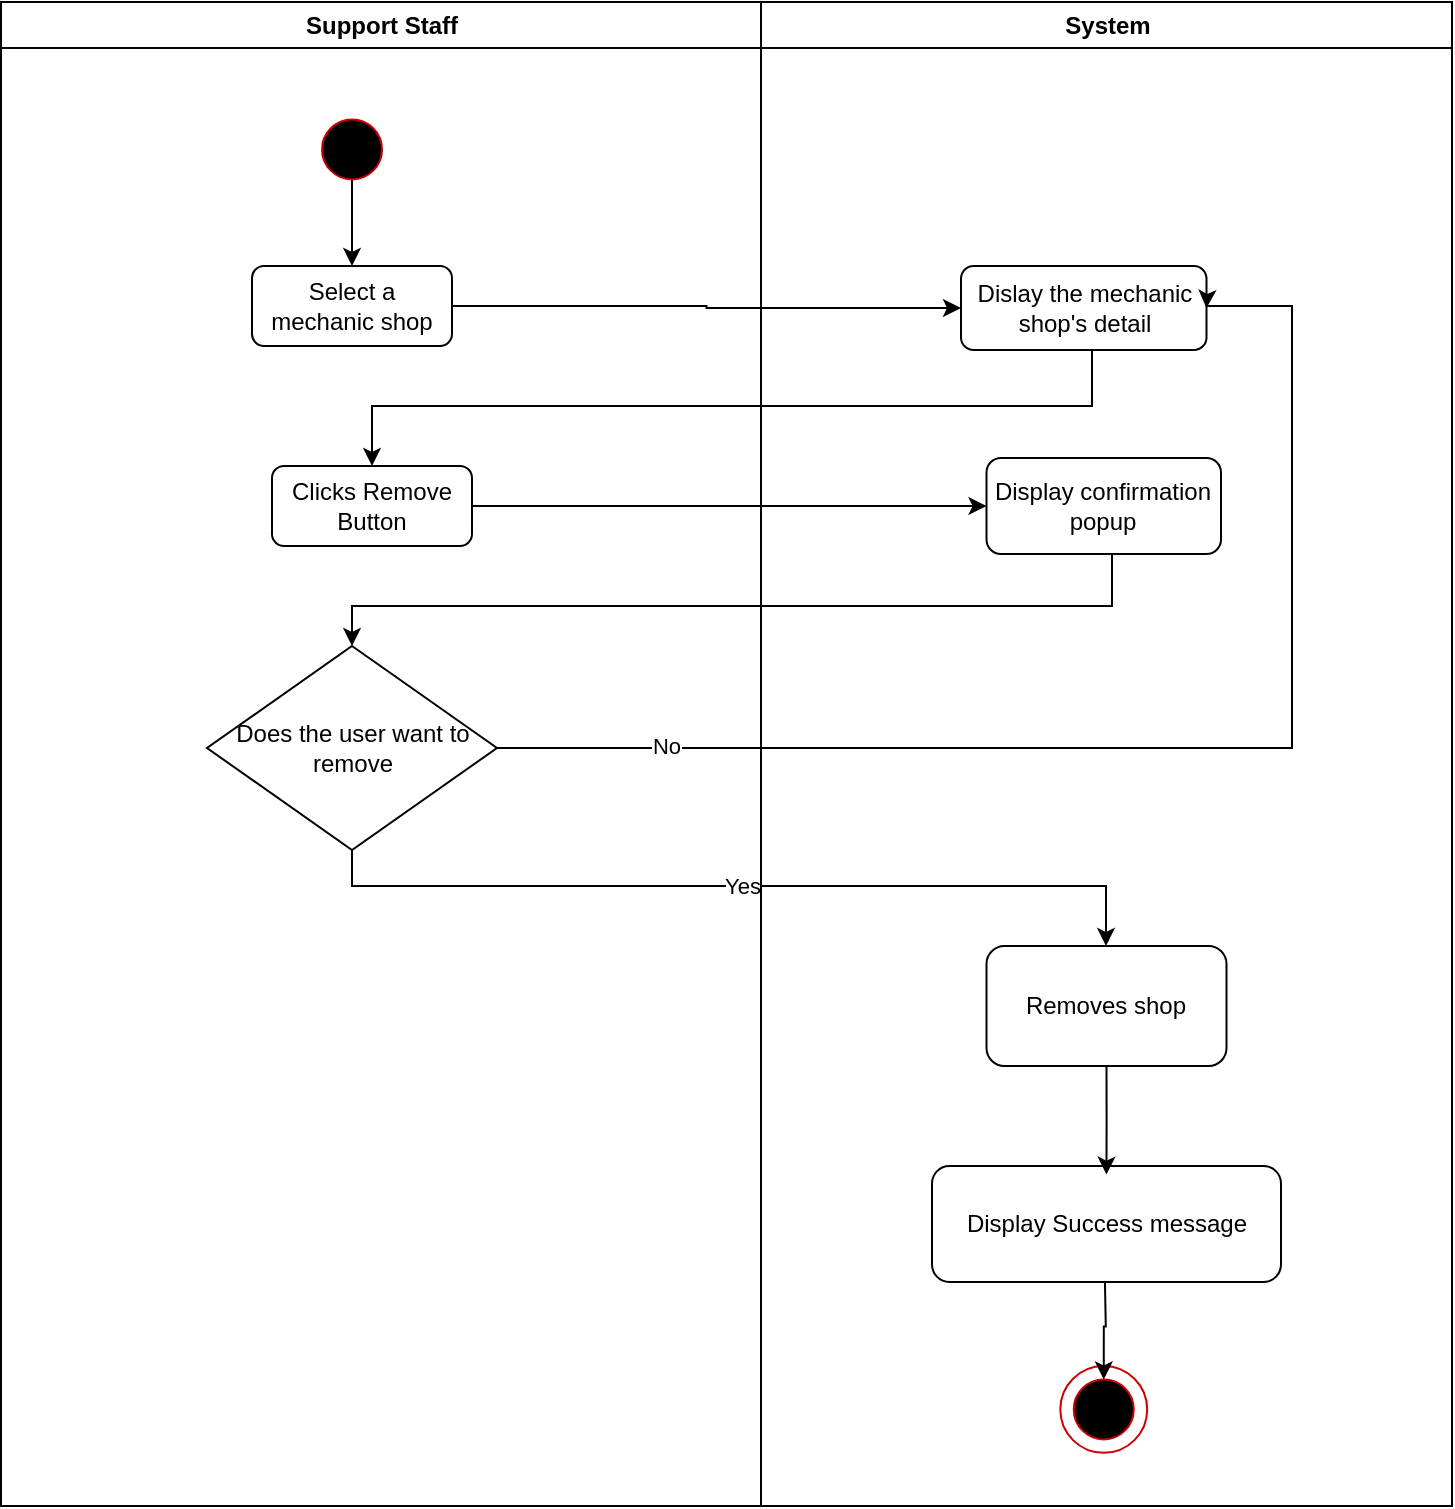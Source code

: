 <mxfile version="20.2.3" type="device"><diagram id="f21jqebHXc8sCw1EVBal" name="Page-1"><mxGraphModel dx="1221" dy="811" grid="1" gridSize="10" guides="1" tooltips="1" connect="1" arrows="1" fold="1" page="1" pageScale="1" pageWidth="2336" pageHeight="1654" math="0" shadow="0"><root><mxCell id="0"/><mxCell id="1" parent="0"/><mxCell id="kJCKMmayvweKYYSEYtNk-1" value="Support Staff" style="swimlane;whiteSpace=wrap;movable=0;" parent="1" vertex="1"><mxGeometry x="174.5" y="138" width="380" height="752" as="geometry"/></mxCell><mxCell id="kJCKMmayvweKYYSEYtNk-4" value="" style="edgeStyle=orthogonalEdgeStyle;rounded=0;orthogonalLoop=1;jettySize=auto;html=1;entryX=0.5;entryY=0;entryDx=0;entryDy=0;" parent="kJCKMmayvweKYYSEYtNk-1" source="kJCKMmayvweKYYSEYtNk-7" target="kJCKMmayvweKYYSEYtNk-8" edge="1"><mxGeometry relative="1" as="geometry"><mxPoint x="75.5" y="122" as="targetPoint"/></mxGeometry></mxCell><mxCell id="kJCKMmayvweKYYSEYtNk-5" value="" style="group" parent="kJCKMmayvweKYYSEYtNk-1" vertex="1" connectable="0"><mxGeometry x="153.79" y="52" width="43.43" height="43.43" as="geometry"/></mxCell><mxCell id="kJCKMmayvweKYYSEYtNk-7" value="" style="ellipse;whiteSpace=wrap;html=1;aspect=fixed;fillColor=#000000;strokeColor=#CC0000;" parent="kJCKMmayvweKYYSEYtNk-5" vertex="1"><mxGeometry x="6.72" y="6.71" width="30" height="30" as="geometry"/></mxCell><mxCell id="kJCKMmayvweKYYSEYtNk-8" value="Select a mechanic shop" style="rounded=1;whiteSpace=wrap;html=1;" parent="kJCKMmayvweKYYSEYtNk-1" vertex="1"><mxGeometry x="125.5" y="132" width="100" height="40" as="geometry"/></mxCell><mxCell id="kJCKMmayvweKYYSEYtNk-9" value="Clicks Remove Button" style="rounded=1;whiteSpace=wrap;html=1;" parent="kJCKMmayvweKYYSEYtNk-1" vertex="1"><mxGeometry x="135.5" y="232" width="100" height="40" as="geometry"/></mxCell><mxCell id="kJCKMmayvweKYYSEYtNk-24" value="Does the user want to remove" style="rhombus;whiteSpace=wrap;html=1;" parent="kJCKMmayvweKYYSEYtNk-1" vertex="1"><mxGeometry x="103" y="322" width="145" height="102" as="geometry"/></mxCell><mxCell id="kJCKMmayvweKYYSEYtNk-10" value="System" style="swimlane;whiteSpace=wrap;movable=0;" parent="1" vertex="1"><mxGeometry x="554.5" y="138" width="345.5" height="752" as="geometry"/></mxCell><mxCell id="kJCKMmayvweKYYSEYtNk-11" value="" style="group" parent="kJCKMmayvweKYYSEYtNk-10" vertex="1" connectable="0"><mxGeometry x="149.66" y="682" width="43.43" height="43.43" as="geometry"/></mxCell><mxCell id="kJCKMmayvweKYYSEYtNk-12" value="" style="ellipse;whiteSpace=wrap;html=1;aspect=fixed;fillColor=none;strokeColor=#CC0000;" parent="kJCKMmayvweKYYSEYtNk-11" vertex="1"><mxGeometry width="43.43" height="43.43" as="geometry"/></mxCell><mxCell id="kJCKMmayvweKYYSEYtNk-13" value="" style="ellipse;whiteSpace=wrap;html=1;aspect=fixed;fillColor=#000000;strokeColor=#CC0000;" parent="kJCKMmayvweKYYSEYtNk-11" vertex="1"><mxGeometry x="6.72" y="6.71" width="30" height="30" as="geometry"/></mxCell><mxCell id="kJCKMmayvweKYYSEYtNk-14" value="Dislay the mechanic shop's detail" style="rounded=1;whiteSpace=wrap;html=1;" parent="kJCKMmayvweKYYSEYtNk-10" vertex="1"><mxGeometry x="100" y="132" width="122.75" height="42" as="geometry"/></mxCell><mxCell id="kJCKMmayvweKYYSEYtNk-17" value="" style="edgeStyle=orthogonalEdgeStyle;rounded=0;orthogonalLoop=1;jettySize=auto;html=1;exitX=0.495;exitY=0.911;exitDx=0;exitDy=0;exitPerimeter=0;" parent="kJCKMmayvweKYYSEYtNk-10" target="kJCKMmayvweKYYSEYtNk-13" edge="1"><mxGeometry relative="1" as="geometry"><mxPoint x="171.868" y="634.838" as="sourcePoint"/></mxGeometry></mxCell><mxCell id="kJCKMmayvweKYYSEYtNk-18" value="Display Success message" style="rounded=1;whiteSpace=wrap;html=1;" parent="kJCKMmayvweKYYSEYtNk-10" vertex="1"><mxGeometry x="85.5" y="582" width="174.5" height="58" as="geometry"/></mxCell><mxCell id="kJCKMmayvweKYYSEYtNk-22" value="Display confirmation popup" style="rounded=1;whiteSpace=wrap;html=1;" parent="kJCKMmayvweKYYSEYtNk-10" vertex="1"><mxGeometry x="112.75" y="228" width="117.25" height="48" as="geometry"/></mxCell><mxCell id="pnHtID5b8YO1gI00Y_tE-3" style="edgeStyle=orthogonalEdgeStyle;rounded=0;orthogonalLoop=1;jettySize=auto;html=1;exitX=0.5;exitY=1;exitDx=0;exitDy=0;entryX=0.5;entryY=0.074;entryDx=0;entryDy=0;entryPerimeter=0;" parent="kJCKMmayvweKYYSEYtNk-10" source="pnHtID5b8YO1gI00Y_tE-2" edge="1"><mxGeometry relative="1" as="geometry"><mxPoint x="172.74" y="586.292" as="targetPoint"/></mxGeometry></mxCell><mxCell id="pnHtID5b8YO1gI00Y_tE-2" value="Removes shop" style="rounded=1;whiteSpace=wrap;html=1;" parent="kJCKMmayvweKYYSEYtNk-10" vertex="1"><mxGeometry x="112.75" y="472" width="120" height="60" as="geometry"/></mxCell><mxCell id="kJCKMmayvweKYYSEYtNk-19" style="edgeStyle=orthogonalEdgeStyle;rounded=0;orthogonalLoop=1;jettySize=auto;html=1;" parent="1" source="kJCKMmayvweKYYSEYtNk-8" target="kJCKMmayvweKYYSEYtNk-14" edge="1"><mxGeometry relative="1" as="geometry"/></mxCell><mxCell id="kJCKMmayvweKYYSEYtNk-20" style="edgeStyle=orthogonalEdgeStyle;rounded=0;orthogonalLoop=1;jettySize=auto;html=1;entryX=0.5;entryY=0;entryDx=0;entryDy=0;" parent="1" source="kJCKMmayvweKYYSEYtNk-14" target="kJCKMmayvweKYYSEYtNk-9" edge="1"><mxGeometry relative="1" as="geometry"><Array as="points"><mxPoint x="720" y="340"/><mxPoint x="360" y="340"/></Array></mxGeometry></mxCell><mxCell id="kJCKMmayvweKYYSEYtNk-21" style="edgeStyle=orthogonalEdgeStyle;rounded=0;orthogonalLoop=1;jettySize=auto;html=1;entryX=0;entryY=0.5;entryDx=0;entryDy=0;" parent="1" source="kJCKMmayvweKYYSEYtNk-9" target="kJCKMmayvweKYYSEYtNk-22" edge="1"><mxGeometry relative="1" as="geometry"><mxPoint x="630" y="390.029" as="targetPoint"/><Array as="points"><mxPoint x="635" y="390"/></Array></mxGeometry></mxCell><mxCell id="kJCKMmayvweKYYSEYtNk-26" value="" style="edgeStyle=orthogonalEdgeStyle;rounded=0;orthogonalLoop=1;jettySize=auto;html=1;entryX=0.5;entryY=0;entryDx=0;entryDy=0;" parent="1" source="kJCKMmayvweKYYSEYtNk-22" target="kJCKMmayvweKYYSEYtNk-24" edge="1"><mxGeometry relative="1" as="geometry"><Array as="points"><mxPoint x="730" y="440"/><mxPoint x="350" y="440"/></Array></mxGeometry></mxCell><mxCell id="kJCKMmayvweKYYSEYtNk-27" value="Yes" style="edgeStyle=orthogonalEdgeStyle;rounded=0;orthogonalLoop=1;jettySize=auto;html=1;exitX=0.5;exitY=1;exitDx=0;exitDy=0;" parent="1" source="kJCKMmayvweKYYSEYtNk-24" target="pnHtID5b8YO1gI00Y_tE-2" edge="1"><mxGeometry relative="1" as="geometry"><mxPoint x="690" y="610" as="targetPoint"/><Array as="points"><mxPoint x="350" y="580"/><mxPoint x="727" y="580"/></Array></mxGeometry></mxCell><mxCell id="kJCKMmayvweKYYSEYtNk-28" style="edgeStyle=orthogonalEdgeStyle;rounded=0;orthogonalLoop=1;jettySize=auto;html=1;entryX=1;entryY=0.5;entryDx=0;entryDy=0;exitX=1;exitY=0.5;exitDx=0;exitDy=0;" parent="1" source="kJCKMmayvweKYYSEYtNk-24" target="kJCKMmayvweKYYSEYtNk-14" edge="1"><mxGeometry relative="1" as="geometry"><Array as="points"><mxPoint x="820" y="511"/><mxPoint x="820" y="290"/><mxPoint x="777" y="290"/></Array></mxGeometry></mxCell><mxCell id="kJCKMmayvweKYYSEYtNk-29" value="No" style="edgeLabel;html=1;align=center;verticalAlign=middle;resizable=0;points=[];" parent="kJCKMmayvweKYYSEYtNk-28" vertex="1" connectable="0"><mxGeometry x="-0.746" y="1" relative="1" as="geometry"><mxPoint as="offset"/></mxGeometry></mxCell></root></mxGraphModel></diagram></mxfile>